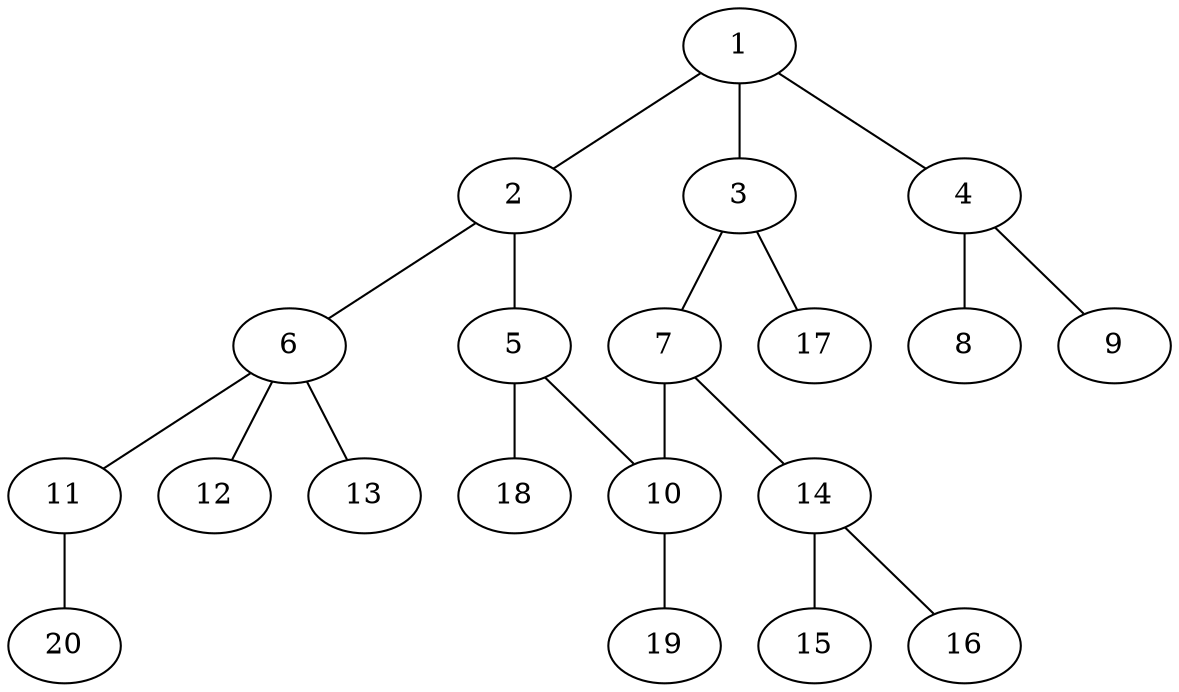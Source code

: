 graph molecule_3234 {
	1	 [chem=C];
	2	 [chem=C];
	1 -- 2	 [valence=2];
	3	 [chem=C];
	1 -- 3	 [valence=1];
	4	 [chem=N];
	1 -- 4	 [valence=1];
	5	 [chem=C];
	2 -- 5	 [valence=1];
	6	 [chem=S];
	2 -- 6	 [valence=1];
	7	 [chem=C];
	3 -- 7	 [valence=2];
	17	 [chem=H];
	3 -- 17	 [valence=1];
	8	 [chem=O];
	4 -- 8	 [valence=2];
	9	 [chem=O];
	4 -- 9	 [valence=1];
	10	 [chem=C];
	5 -- 10	 [valence=2];
	18	 [chem=H];
	5 -- 18	 [valence=1];
	11	 [chem=O];
	6 -- 11	 [valence=1];
	12	 [chem=O];
	6 -- 12	 [valence=2];
	13	 [chem=O];
	6 -- 13	 [valence=2];
	7 -- 10	 [valence=1];
	14	 [chem=N];
	7 -- 14	 [valence=1];
	19	 [chem=H];
	10 -- 19	 [valence=1];
	20	 [chem=H];
	11 -- 20	 [valence=1];
	15	 [chem=O];
	14 -- 15	 [valence=2];
	16	 [chem=O];
	14 -- 16	 [valence=1];
}
